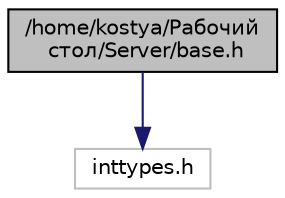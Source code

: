 digraph "/home/kostya/Рабочий стол/Server/base.h"
{
 // LATEX_PDF_SIZE
  edge [fontname="Helvetica",fontsize="10",labelfontname="Helvetica",labelfontsize="10"];
  node [fontname="Helvetica",fontsize="10",shape=record];
  Node1 [label="/home/kostya/Рабочий\l стол/Server/base.h",height=0.2,width=0.4,color="black", fillcolor="grey75", style="filled", fontcolor="black",tooltip="Заголовочный файл, содержащий структуру пакета и связанные константы"];
  Node1 -> Node2 [color="midnightblue",fontsize="10",style="solid",fontname="Helvetica"];
  Node2 [label="inttypes.h",height=0.2,width=0.4,color="grey75", fillcolor="white", style="filled",tooltip=" "];
}
